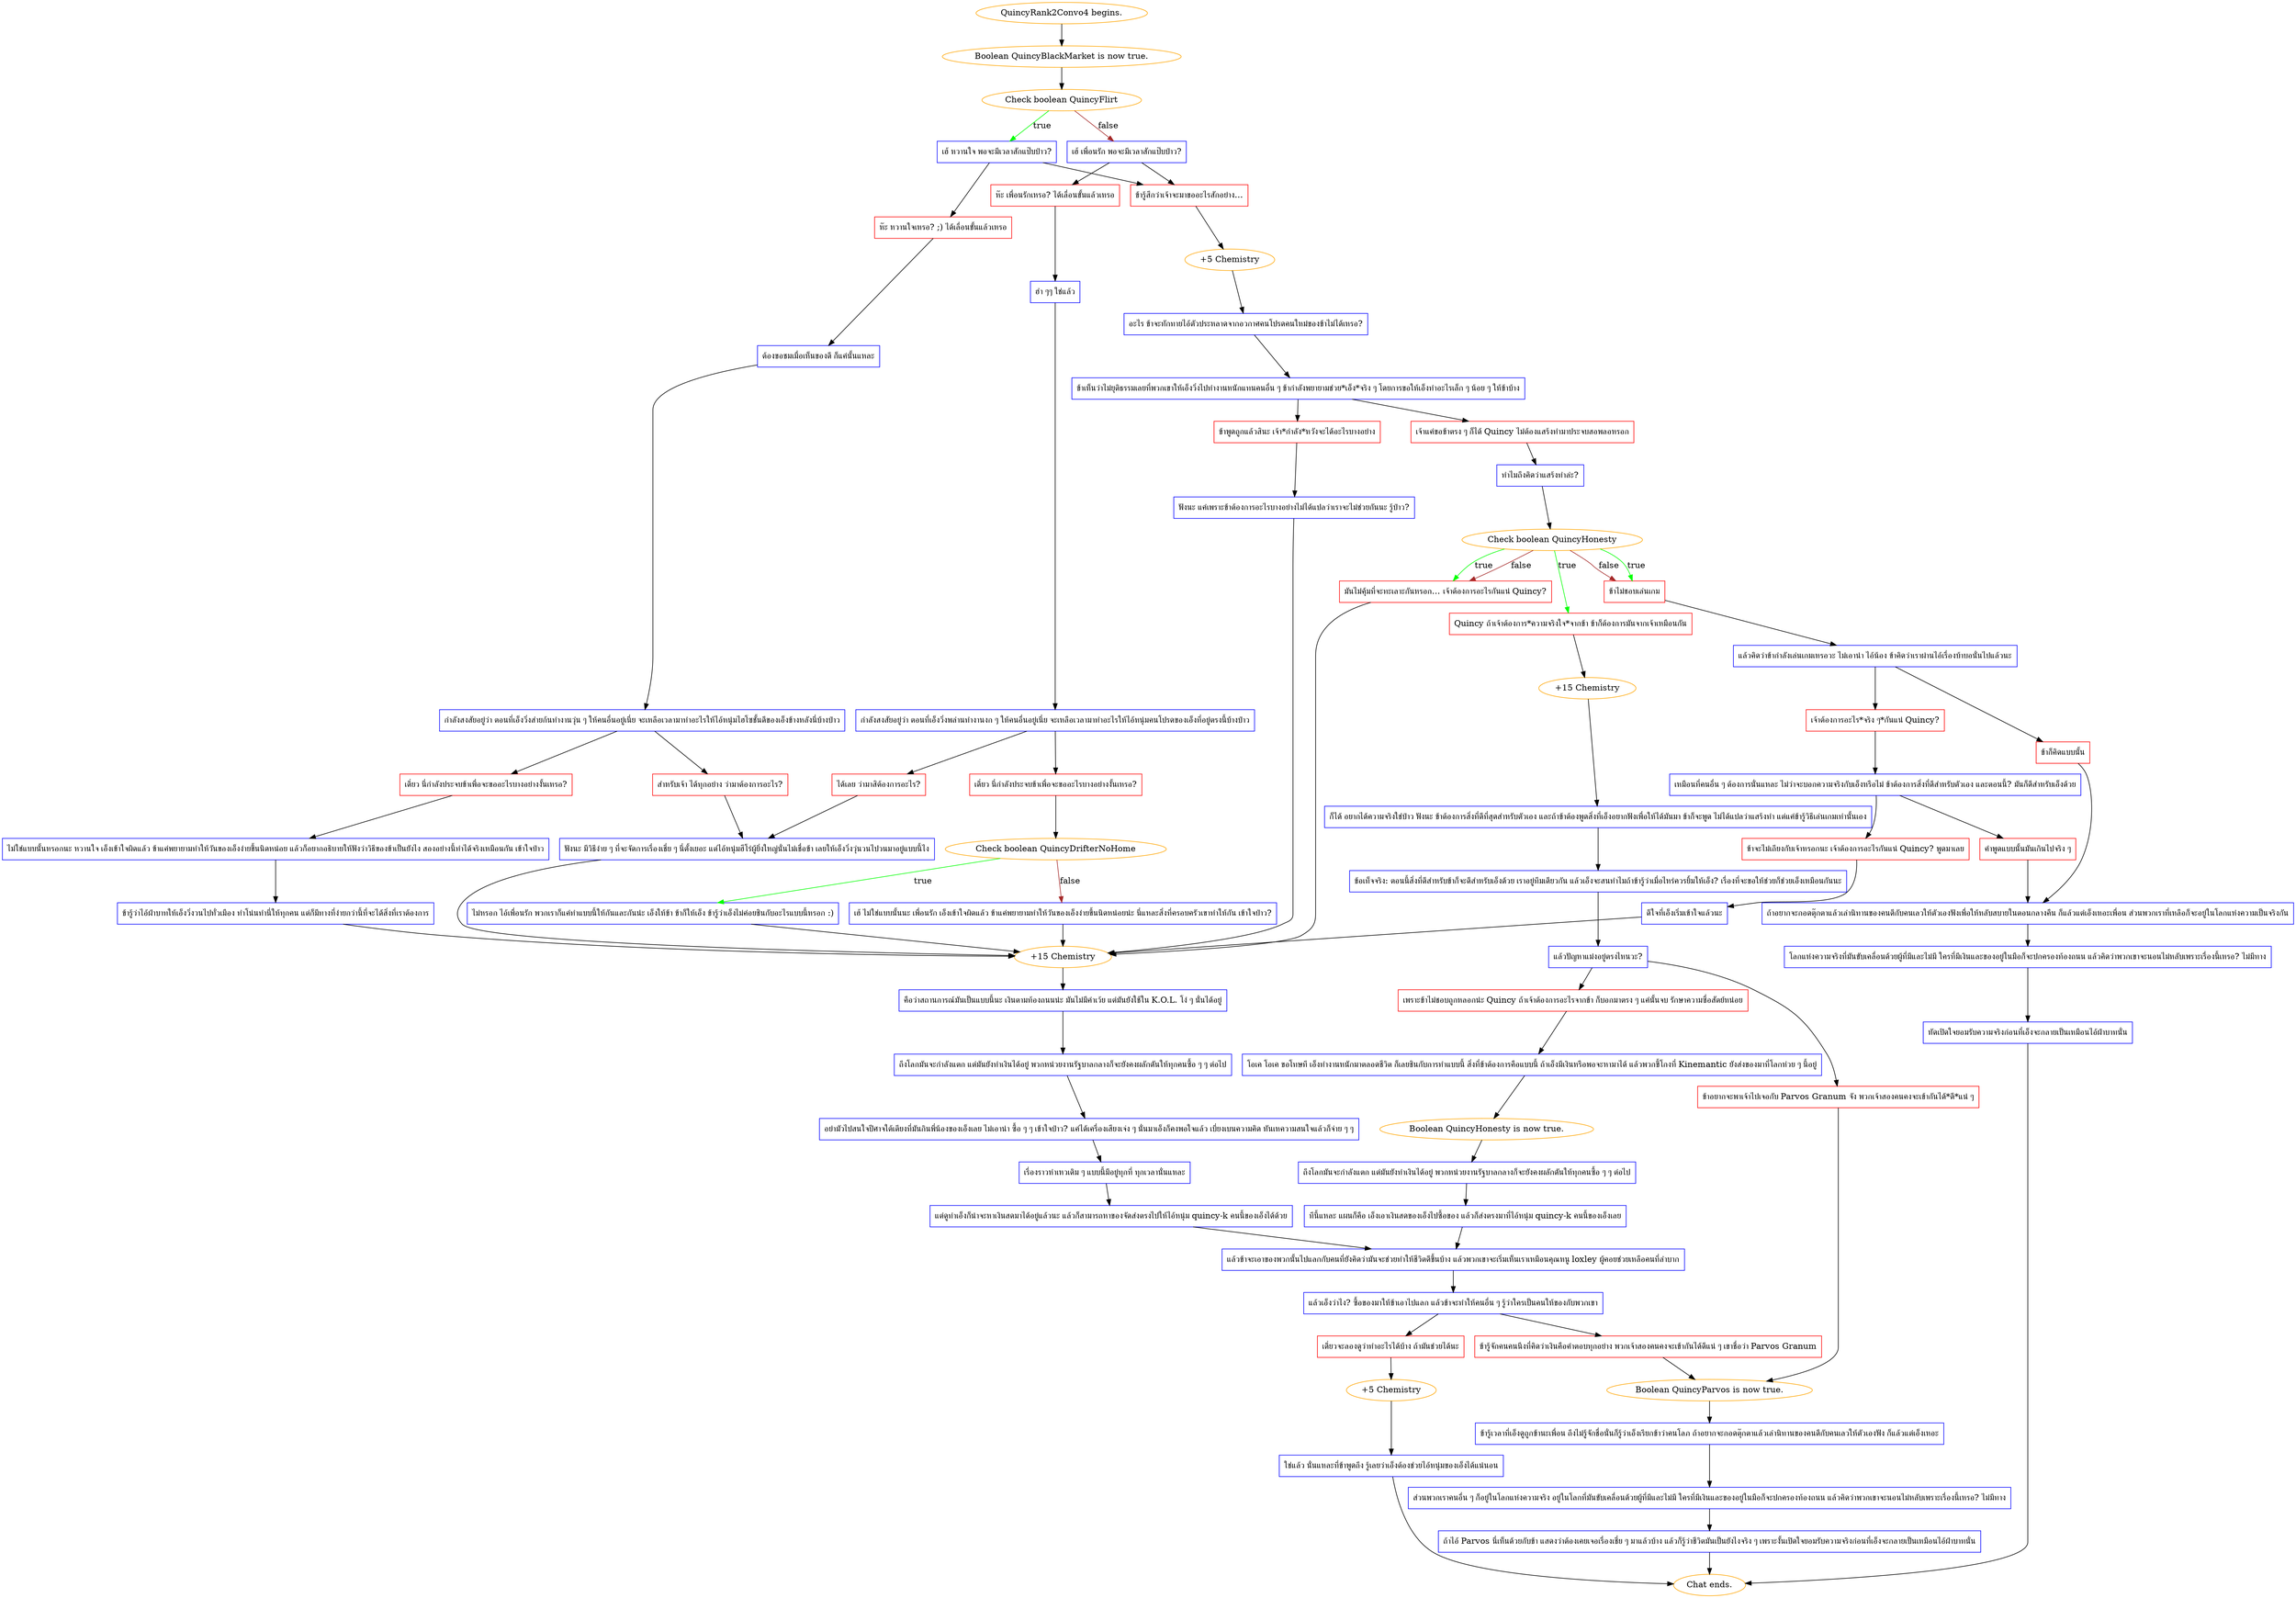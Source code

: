 digraph {
	"QuincyRank2Convo4 begins." [color=orange];
		"QuincyRank2Convo4 begins." -> j3671517917;
	j3671517917 [label="Boolean QuincyBlackMarket is now true.",color=orange];
		j3671517917 -> j3865965441;
	j3865965441 [label="Check boolean QuincyFlirt",color=orange];
		j3865965441 -> j3133974326 [label=true,color=green];
		j3865965441 -> j428426962 [label=false,color=brown];
	j3133974326 [label="เฮ้ หวานใจ พอจะมีเวลาสักแป๊บป่าว?",shape=box,color=blue];
		j3133974326 -> j2656544262;
		j3133974326 -> j762070316;
	j428426962 [label="เฮ้ เพื่อนรัก พอจะมีเวลาสักแป๊บป่าว?",shape=box,color=blue];
		j428426962 -> j1443047781;
		j428426962 -> j762070316;
	j2656544262 [label="ห๊ะ หวานใจเหรอ? ;) ได้เลื่อนขั้นแล้วเหรอ",shape=box,color=red];
		j2656544262 -> j3348985204;
	j762070316 [label="ข้ารู้สึกว่าเจ้าจะมาขออะไรสักอย่าง…",shape=box,color=red];
		j762070316 -> j842615230;
	j1443047781 [label="ห๊ะ เพื่อนรักเหรอ? ได้เลื่อนขั้นแล้วเหรอ",shape=box,color=red];
		j1443047781 -> j294546469;
	j3348985204 [label="ต้องขอชมเมื่อเห็นของดี ก็แค่นั้นแหละ",shape=box,color=blue];
		j3348985204 -> j1993146488;
	j842615230 [label="+5 Chemistry",color=orange];
		j842615230 -> j3462032402;
	j294546469 [label="ฮ่า ๆๆ ใช่แล้ว",shape=box,color=blue];
		j294546469 -> j2271787203;
	j1993146488 [label="กำลังสงสัยอยู่ว่า ตอนที่เอ็งวิ่งส่ายก้นทำงานวุ่น ๆ ให้คนอื่นอยู่เนี่ย จะเหลือเวลามาทำอะไรให้ไอ้หนุ่มไฮโซชั้นดีของเอ็งข้างหลังนี่บ้างป่าว",shape=box,color=blue];
		j1993146488 -> j3415625780;
		j1993146488 -> j4084366117;
	j3462032402 [label="อะไร ข้าจะทักทายไอ้ตัวประหลาดจากอวกาศคนโปรดคนใหม่ของข้าไม่ได้เหรอ?",shape=box,color=blue];
		j3462032402 -> j2266065852;
	j2271787203 [label="กำลังสงสัยอยู่ว่า ตอนที่เอ็งวิ่งพล่านทำงานงก ๆ ให้คนอื่นอยู่เนี่ย จะเหลือเวลามาทำอะไรให้ไอ้หนุ่มคนโปรดของเอ็งที่อยู่ตรงนี้บ้างป่าว",shape=box,color=blue];
		j2271787203 -> j1166046083;
		j2271787203 -> j1952312228;
	j3415625780 [label="สำหรับเจ้า ได้ทุกอย่าง ว่ามาต้องการอะไร?",shape=box,color=red];
		j3415625780 -> j2175502500;
	j4084366117 [label="เดี๋ยว นี่กำลังประจบข้าเพื่อจะขออะไรบางอย่างงั้นเหรอ?",shape=box,color=red];
		j4084366117 -> j1041907219;
	j2266065852 [label="ข้าเห็นว่าไม่ยุติธรรมเลยที่พวกเขาให้เอ็งวิ่งไปทำงานหนักแทนคนอื่น ๆ ข้ากำลังพยายามช่วย*เอ็ง*จริง ๆ โดยการขอให้เอ็งทำอะไรเล็ก ๆ น้อย ๆ ให้ข้าบ้าง",shape=box,color=blue];
		j2266065852 -> j915469521;
		j2266065852 -> j635227737;
	j1166046083 [label="ได้เลย ว่ามาสิต้องการอะไร?",shape=box,color=red];
		j1166046083 -> j2175502500;
	j1952312228 [label="เดี๋ยว นี่กำลังประจบข้าเพื่อจะขออะไรบางอย่างงั้นเหรอ?",shape=box,color=red];
		j1952312228 -> j3576378402;
	j2175502500 [label="ฟังนะ มีวิธีง่าย ๆ ที่จะจัดการเรื่องเชี่ย ๆ นี่ตั้งเยอะ แต่ไอ้หนุ่มฮีโร่ผู้ยิ่งใหญ่นั่นไม่เชื่อข้า เลยให้เอ็งวิ่งวุ่นวนไปวนมาอยู่แบบนี้ไง",shape=box,color=blue];
		j2175502500 -> j1244797408;
	j1041907219 [label="ไม่ใช่แบบนั้นหรอกนะ หวานใจ เอ็งเข้าใจผิดแล้ว ข้าแค่พยายามทำให้วันของเอ็งง่ายขึ้นนิดหน่อย แล้วก็อยากอธิบายให้ฟังว่าวิธีของข้าเป็นยังไง สองอย่างนี้ทำได้จริงเหมือนกัน เข้าใจป่าว",shape=box,color=blue];
		j1041907219 -> j3509627320;
	j915469521 [label="ข้าพูดถูกแล้วสินะ เจ้า*กำลัง*หวังจะได้อะไรบางอย่าง",shape=box,color=red];
		j915469521 -> j1022987485;
	j635227737 [label="เจ้าแค่ขอข้าตรง ๆ ก็ได้ Quincy ไม่ต้องแสร้งทำมาประจบสอพลอหรอก",shape=box,color=red];
		j635227737 -> j1335102626;
	j3576378402 [label="Check boolean QuincyDrifterNoHome",color=orange];
		j3576378402 -> j2625320099 [label=true,color=green];
		j3576378402 -> j3521184423 [label=false,color=brown];
	j1244797408 [label="+15 Chemistry",color=orange];
		j1244797408 -> j1736026635;
	j3509627320 [label="ข้ารู้ว่าไอ้ฝ่าบาทให้เอ็งวิ่งวนไปทั่วเมือง ทำโน่นทำนี่ให้ทุกคน แต่ก็มีทางที่ง่ายกว่านี้ที่จะได้สิ่งที่เราต้องการ",shape=box,color=blue];
		j3509627320 -> j1244797408;
	j1022987485 [label="ฟังนะ แค่เพราะข้าต้องการอะไรบางอย่างไม่ได้แปลว่าเราจะไม่ช่วยกันนะ รู้ป่าว?",shape=box,color=blue];
		j1022987485 -> j1244797408;
	j1335102626 [label="ทำไมถึงคิดว่าแสร้งทำล่ะ?",shape=box,color=blue];
		j1335102626 -> j3330925528;
	j2625320099 [label="ไม่หรอก ไอ้เพื่อนรัก พวกเราก็แค่ทำแบบนี้ให้กันและกันน่ะ เอ็งให้ข้า ข้าก็ให้เอ็ง ข้ารู้ว่าเอ็งไม่ค่อยชินกับอะไรแบบนี้หรอก :)",shape=box,color=blue];
		j2625320099 -> j1244797408;
	j3521184423 [label="เฮ้ ไม่ใช่แบบนั้นนะ เพื่อนรัก เอ็งเข้าใจผิดแล้ว ข้าแค่พยายามทำให้วันของเอ็งง่ายขึ้นนิดหน่อยน่ะ นี่แหละสิ่งที่ครอบครัวเขาทำให้กัน เข้าใจป่าว?",shape=box,color=blue];
		j3521184423 -> j1244797408;
	j1736026635 [label="คือว่าสถานการณ์มันเป็นแบบนี้นะ เงินตามท้องถนนน่ะ มันไม่มีค่าเว้ย แต่มันยังใช้ใน K.O.L. โง่ ๆ นั่นได้อยู่",shape=box,color=blue];
		j1736026635 -> j119336173;
	j3330925528 [label="Check boolean QuincyHonesty",color=orange];
		j3330925528 -> j3089984176 [label=true,color=green];
		j3330925528 -> j3597230987 [label=true,color=green];
		j3330925528 -> j1326409923 [label=true,color=green];
		j3330925528 -> j3597230987 [label=false,color=brown];
		j3330925528 -> j1326409923 [label=false,color=brown];
	j119336173 [label="ถึงโลกมันจะกำลังแตก แต่มันยังทำเงินได้อยู่ พวกหน่วยงานรัฐบาลกลางก็จะยังคงผลักดันให้ทุกคนซื้อ ๆ ๆ ต่อไป",shape=box,color=blue];
		j119336173 -> j981490972;
	j3089984176 [label="Quincy ถ้าเจ้าต้องการ*ความจริงใจ*จากข้า ข้าก็ต้องการมันจากเจ้าเหมือนกัน",shape=box,color=red];
		j3089984176 -> j1831547248;
	j3597230987 [label="ข้าไม่ชอบเล่นเกม",shape=box,color=red];
		j3597230987 -> j902841966;
	j1326409923 [label="มันไม่คุ้มที่จะทะเลาะกันหรอก… เจ้าต้องการอะไรกันแน่ Quincy?",shape=box,color=red];
		j1326409923 -> j1244797408;
	j981490972 [label="อย่ามัวไปสนใจปีศาจใต้เตียงที่มันกินพี่น้องของเอ็งเลย ไม่เอาน่า ซื้อ ๆ ๆ เข้าใจป่าว? แค่ได้เครื่องเสียงเจ๋ง ๆ นั่นมาเอ็งก็คงพอใจแล้ว เบี่ยงเบนความคิด หันเหความสนใจแล้วก็จ่าย ๆ ๆ",shape=box,color=blue];
		j981490972 -> j3229533775;
	j1831547248 [label="+15 Chemistry",color=orange];
		j1831547248 -> j3069485308;
	j902841966 [label="แล้วคิดว่าข้ากำลังเล่นเกมเหรอวะ ไม่เอาน่า ไอ้น้อง ข้าคิดว่าเราผ่านไอ้เรื่องบ้าบอนั่นไปแล้วนะ",shape=box,color=blue];
		j902841966 -> j3198458606;
		j902841966 -> j608996111;
	j3229533775 [label="เรื่องราวห่าเหวเดิม ๆ แบบนี้มีอยู่ทุกที่ ทุกเวลานั่นแหละ",shape=box,color=blue];
		j3229533775 -> j1853495898;
	j3069485308 [label="ก็ได้ อยากได้ความจริงใช่ป่าว ฟังนะ ข้าต้องการสิ่งที่ดีที่สุดสำหรับตัวเอง และถ้าข้าต้องพูดสิ่งที่เอ็งอยากฟังเพื่อให้ได้มันมา ข้าก็จะพูด ไม่ได้แปลว่าแสร้งทำ แต่แค่ข้ารู้วิธีเล่นเกมเท่านั้นเอง",shape=box,color=blue];
		j3069485308 -> j3670281352;
	j3198458606 [label="ข้าก็คิดแบบนั้น",shape=box,color=red];
		j3198458606 -> j680316842;
	j608996111 [label="เจ้าต้องการอะไร*จริง ๆ*กันแน่ Quincy?",shape=box,color=red];
		j608996111 -> j1913356279;
	j1853495898 [label="แต่ดูท่าเอ็งก็น่าจะหาเงินสดมาได้อยู่แล้วนะ แล้วก็สามารถหาของจัดส่งตรงไปให้ไอ้หนุ่ม quincy-k คนนี้ของเอ็งได้ด้วย",shape=box,color=blue];
		j1853495898 -> j3874915007;
	j3670281352 [label="ข้อเท็จจริง: ตอนนี้สิ่งที่ดีสำหรับข้าก็จะดีสำหรับเอ็งด้วย เราอยู่ทีมเดียวกัน แล้วเอ็งจะสนทำไมถ้าข้ารู้ว่าเมื่อไหร่ควรยิ้มให้เอ็ง? เรื่องที่จะขอให้ช่วยก็ช่วยเอ็งเหมือนกันนะ",shape=box,color=blue];
		j3670281352 -> j1035203138;
	j680316842 [label="ถ้าอยากจะกอดตุ๊กตาแล้วเล่านิทานของคนดีกับคนเลวให้ตัวเองฟังเพื่อให้หลับสบายในตอนกลางคืน ก็แล้วแต่เอ็งเหอะเพื่อน ส่วนพวกเราที่เหลือก็จะอยู่ในโลกแห่งความเป็นจริงกัน",shape=box,color=blue];
		j680316842 -> j1150872297;
	j1913356279 [label="เหมือนที่คนอื่น ๆ ต้องการนั่นแหละ ไม่ว่าจะบอกความจริงกับเอ็งหรือไม่ ข้าต้องการสิ่งที่ดีสำหรับตัวเอง และตอนนี้? มันก็ดีสำหรับเอ็งด้วย",shape=box,color=blue];
		j1913356279 -> j3267159713;
		j1913356279 -> j3090958647;
	j3874915007 [label="แล้วข้าจะเอาของพวกนั้นไปแลกกับคนที่ยังคิดว่ามันจะช่วยทำให้ชีวิตดีขึ้นบ้าง แล้วพวกเขาจะเริ่มเห็นเราเหมือนคุณหนู loxley ผู้คอยช่วยเหลือคนที่ลำบาก",shape=box,color=blue];
		j3874915007 -> j3308519299;
	j1035203138 [label="แล้วปัญหาแม่งอยู่ตรงไหนวะ?",shape=box,color=blue];
		j1035203138 -> j2607732201;
		j1035203138 -> j3038604769;
	j1150872297 [label="โลกแห่งความจริงที่มันขับเคลื่อนด้วยผู้ที่มีและไม่มี ใครที่มีเงินและของอยู่ในมือก็จะปกครองท้องถนน แล้วคิดว่าพวกเขาจะนอนไม่หลับเพราะเรื่องนี้เหรอ? ไม่มีทาง",shape=box,color=blue];
		j1150872297 -> j4001424126;
	j3267159713 [label="คำพูดแบบนั้นมันเกินไปจริง ๆ",shape=box,color=red];
		j3267159713 -> j680316842;
	j3090958647 [label="ข้าจะไม่เถียงกับเจ้าหรอกนะ เจ้าต้องการอะไรกันแน่ Quincy? พูดมาเลย",shape=box,color=red];
		j3090958647 -> j1006623983;
	j3308519299 [label="แล้วเอ็งว่าไง? ซื้อของมาให้ข้าเอาไปแลก แล้วข้าจะทำให้คนอื่น ๆ รู้ว่าใครเป็นคนให้ของกับพวกเขา",shape=box,color=blue];
		j3308519299 -> j1470676995;
		j3308519299 -> j998397855;
	j2607732201 [label="ข้าอยากจะพาเจ้าไปเจอกับ Parvos Granum จัง พวกเจ้าสองคนคงจะเข้ากันได้*ดี*แน่ ๆ",shape=box,color=red];
		j2607732201 -> j2699083376;
	j3038604769 [label="เพราะข้าไม่ชอบถูกหลอกน่ะ Quincy ถ้าเจ้าต้องการอะไรจากข้า ก็บอกมาตรง ๆ แค่นั้นจบ รักษาความซื่อสัตย์หน่อย",shape=box,color=red];
		j3038604769 -> j1203704403;
	j4001424126 [label="หัดเปิดใจยอมรับความจริงก่อนที่เอ็งจะกลายเป็นเหมือนไอ้ฝ่าบาทนั่น",shape=box,color=blue];
		j4001424126 -> "Chat ends.";
	j1006623983 [label="ดีใจที่เอ็งเริ่มเข้าใจแล้วนะ",shape=box,color=blue];
		j1006623983 -> j1244797408;
	j1470676995 [label="เดี๋ยวจะลองดูว่าทำอะไรได้บ้าง ถ้ามันช่วยได้นะ",shape=box,color=red];
		j1470676995 -> j3932802982;
	j998397855 [label="ข้ารู้จักคนคนนึงที่คิดว่าเงินคือคำตอบทุกอย่าง พวกเจ้าสองคนคงจะเข้ากันได้ดีแน่ ๆ เขาชื่อว่า Parvos Granum",shape=box,color=red];
		j998397855 -> j2699083376;
	j2699083376 [label="Boolean QuincyParvos is now true.",color=orange];
		j2699083376 -> j4122167842;
	j1203704403 [label="โอเค โอเค ขอโทษที เอ็งทำงานหนักมาตลอดชีวิต ก็เลยชินกับการทำแบบนี้ สิ่งที่ข้าต้องการคือแบบนี้ ถ้าเอ็งมีเงินหรือพอจะหามาได้ แล้วพวกขี้โกงที่ Kinemantic ยังส่งของมาที่โลกห่วย ๆ นี้อยู่",shape=box,color=blue];
		j1203704403 -> j2296402144;
	"Chat ends." [color=orange];
	j3932802982 [label="+5 Chemistry",color=orange];
		j3932802982 -> j2373674113;
	j4122167842 [label="ข้ารู้เวลาที่เอ็งดูถูกข้านะเพื่อน ถึงไม่รู้จักชื่อนั่นก็รู้ว่าเอ็งเรียกข้าว่าคนโลภ ถ้าอยากจะกอดตุ๊กตาแล้วเล่านิทานของคนดีกับคนเลวให้ตัวเองฟัง ก็แล้วแต่เอ็งเหอะ",shape=box,color=blue];
		j4122167842 -> j1351176807;
	j2296402144 [label="Boolean QuincyHonesty is now true.",color=orange];
		j2296402144 -> j4256597070;
	j2373674113 [label="ใช่แล้ว นั่นแหละที่ข้าพูดถึง รู้เลยว่าเอ็งต้องช่วยไอ้หนุ่มของเอ็งได้แน่นอน",shape=box,color=blue];
		j2373674113 -> "Chat ends.";
	j1351176807 [label="ส่วนพวกเราคนอื่น ๆ ก็อยู่ในโลกแห่งความจริง อยู่ในโลกที่มันขับเคลื่อนด้วยผู้ที่มีและไม่มี ใครที่มีเงินและของอยู่ในมือก็จะปกครองท้องถนน แล้วคิดว่าพวกเขาจะนอนไม่หลับเพราะเรื่องนี้เหรอ? ไม่มีทาง",shape=box,color=blue];
		j1351176807 -> j3723949174;
	j4256597070 [label="ถึงโลกมันจะกำลังแตก แต่มันยังทำเงินได้อยู่ พวกหน่วยงานรัฐบาลกลางก็จะยังคงผลักดันให้ทุกคนซื้อ ๆ ๆ ต่อไป",shape=box,color=blue];
		j4256597070 -> j3863698965;
	j3723949174 [label="ถ้าไอ้ Parvos นี่เห็นด้วยกับข้า แสดงว่าต้องเคยเจอเรื่องเชี่ย ๆ มาแล้วบ้าง แล้วก็รู้ว่าชีวิตมันเป็นยังไงจริง ๆ เพราะงั้นเปิดใจยอมรับความจริงก่อนที่เอ็งจะกลายเป็นเหมือนไอ้ฝ่าบาทนั่น",shape=box,color=blue];
		j3723949174 -> "Chat ends.";
	j3863698965 [label="ทีนี้แหละ แผนก็คือ เอ็งเอาเงินสดของเอ็งไปซื้อของ แล้วก็ส่งตรงมาที่ไอ้หนุ่ม quincy-k คนนี้ของเอ็งเลย",shape=box,color=blue];
		j3863698965 -> j3874915007;
}